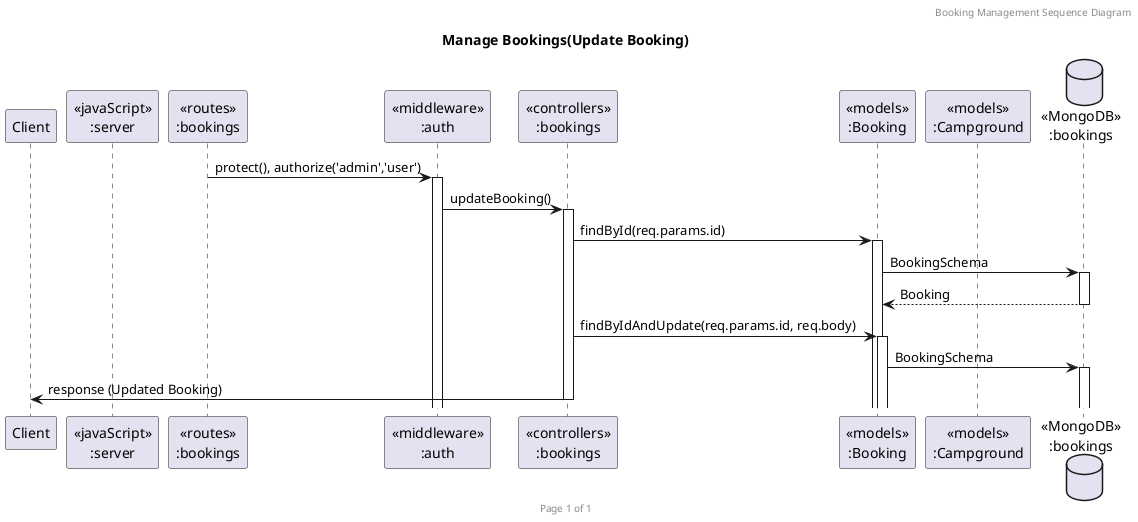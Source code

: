 @startuml manage-bookings

header Booking Management Sequence Diagram
footer Page %page% of %lastpage%
title "Manage Bookings(Update Booking)"

participant "Client" as client
participant "<<javaScript>>\n:server" as server
participant "<<routes>>\n:bookings" as routerBookings
participant "<<middleware>>\n:auth" as middlewareAuth
participant "<<controllers>>\n:bookings" as controllersBookings
participant "<<models>>\n:Booking" as modelBooking
participant "<<models>>\n:Campground" as modelCampground
database "<<MongoDB>>\n:bookings" as BookingsDatabase


routerBookings -> middlewareAuth ++: protect(), authorize('admin','user')
middlewareAuth -> controllersBookings ++: updateBooking()
controllersBookings -> modelBooking ++: findById(req.params.id)
modelBooking -> BookingsDatabase ++: BookingSchema
BookingsDatabase --> modelBooking --: Booking
controllersBookings -> modelBooking ++: findByIdAndUpdate(req.params.id, req.body)
modelBooking -> BookingsDatabase ++: BookingSchema
controllersBookings->client --: response (Updated Booking)


@enduml